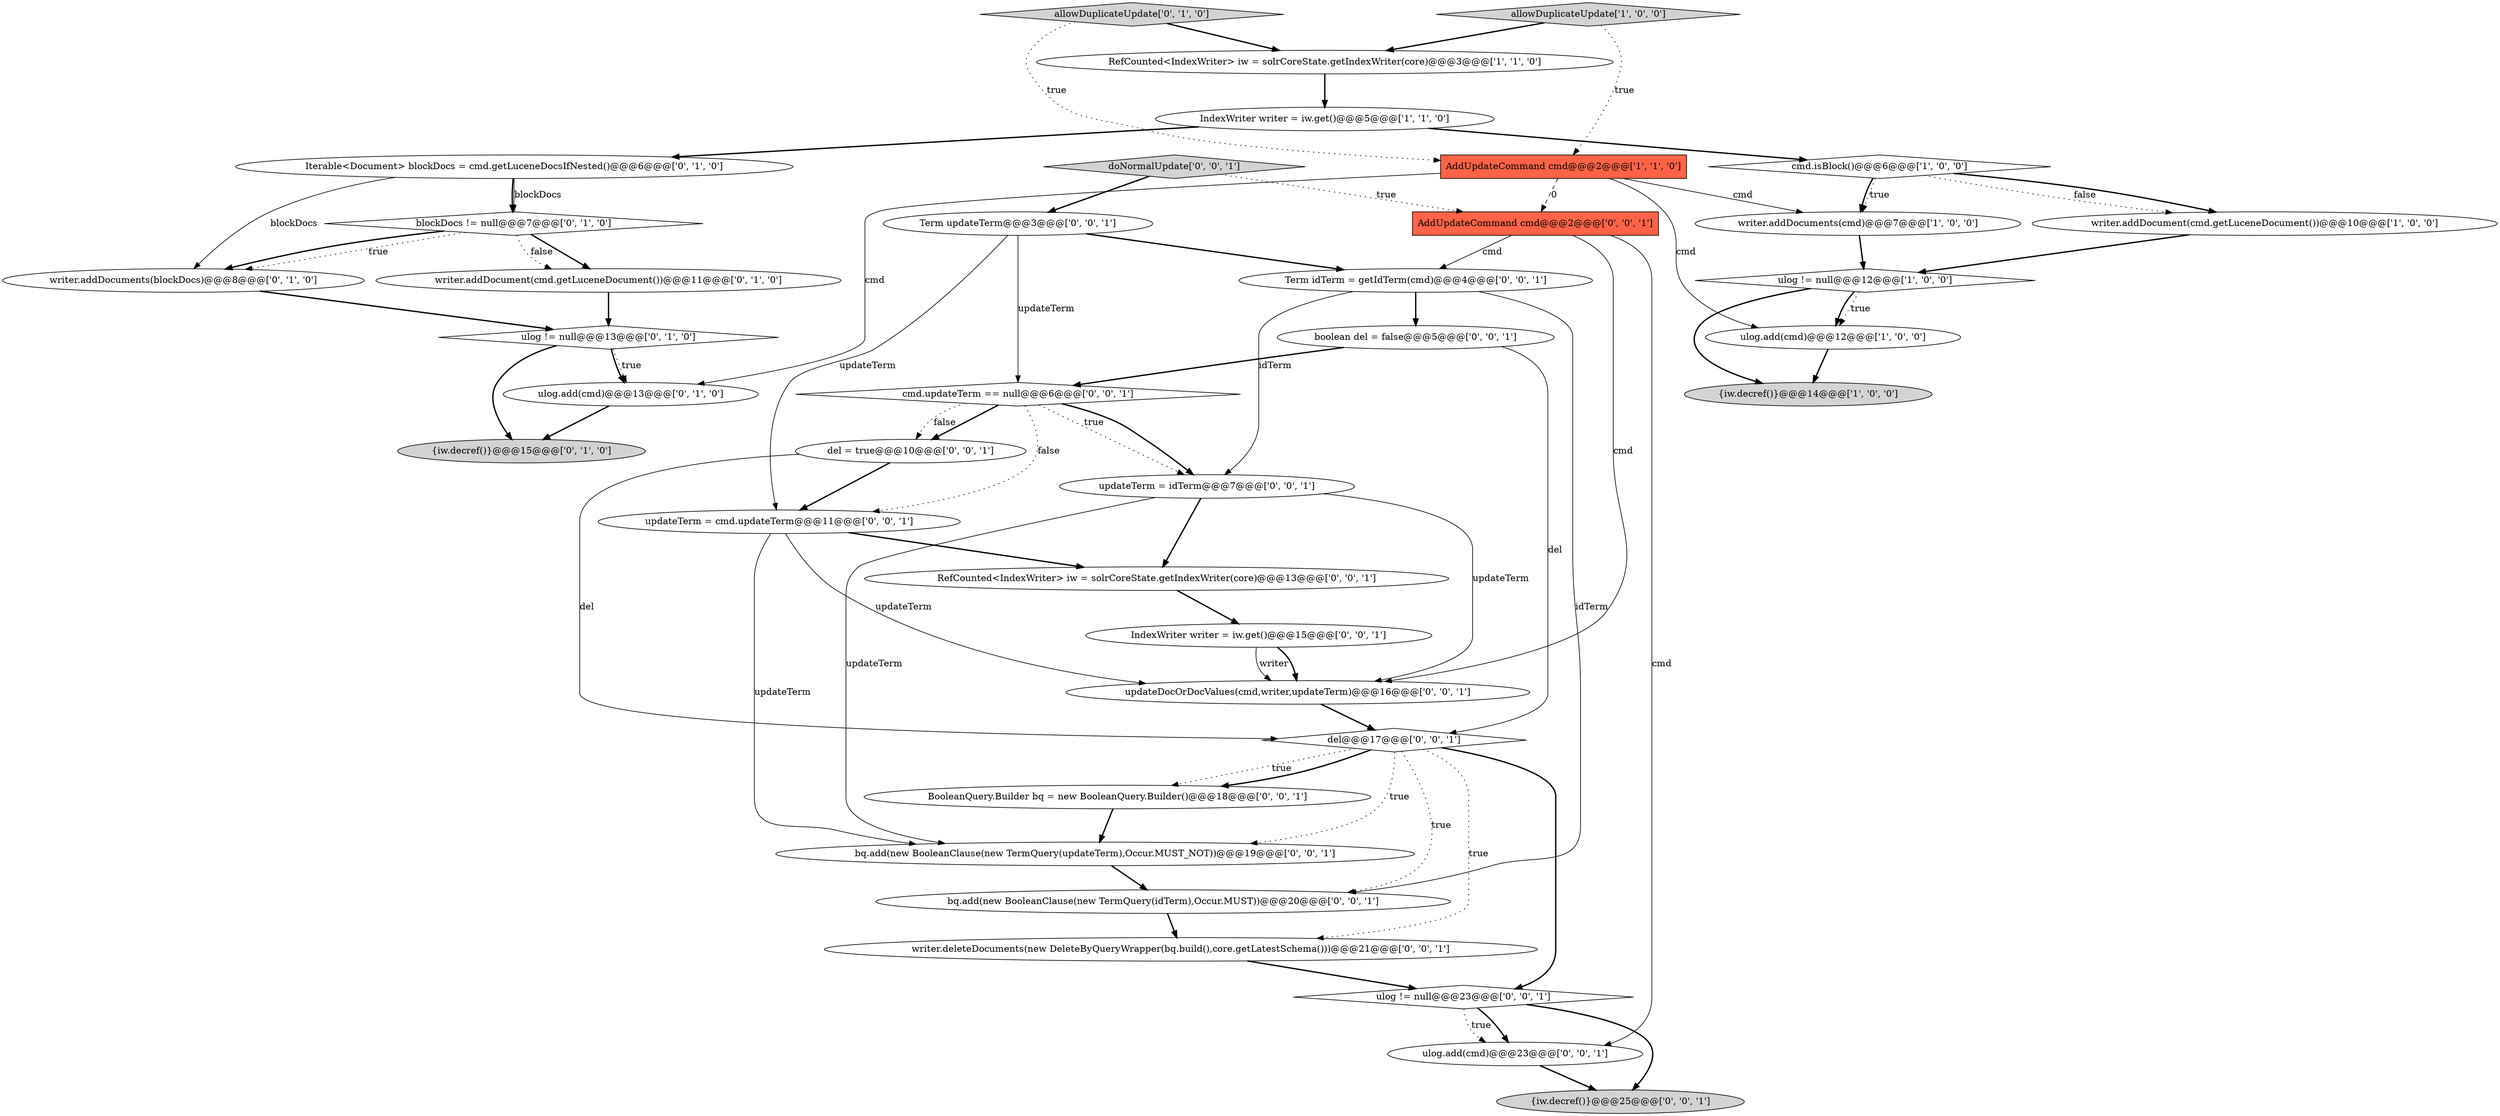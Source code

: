 digraph {
5 [style = filled, label = "writer.addDocument(cmd.getLuceneDocument())@@@10@@@['1', '0', '0']", fillcolor = white, shape = ellipse image = "AAA0AAABBB1BBB"];
8 [style = filled, label = "{iw.decref()}@@@14@@@['1', '0', '0']", fillcolor = lightgray, shape = ellipse image = "AAA0AAABBB1BBB"];
36 [style = filled, label = "RefCounted<IndexWriter> iw = solrCoreState.getIndexWriter(core)@@@13@@@['0', '0', '1']", fillcolor = white, shape = ellipse image = "AAA0AAABBB3BBB"];
1 [style = filled, label = "ulog.add(cmd)@@@12@@@['1', '0', '0']", fillcolor = white, shape = ellipse image = "AAA0AAABBB1BBB"];
27 [style = filled, label = "AddUpdateCommand cmd@@@2@@@['0', '0', '1']", fillcolor = tomato, shape = box image = "AAA0AAABBB3BBB"];
7 [style = filled, label = "ulog != null@@@12@@@['1', '0', '0']", fillcolor = white, shape = diamond image = "AAA0AAABBB1BBB"];
37 [style = filled, label = "Term idTerm = getIdTerm(cmd)@@@4@@@['0', '0', '1']", fillcolor = white, shape = ellipse image = "AAA0AAABBB3BBB"];
30 [style = filled, label = "ulog != null@@@23@@@['0', '0', '1']", fillcolor = white, shape = diamond image = "AAA0AAABBB3BBB"];
25 [style = filled, label = "BooleanQuery.Builder bq = new BooleanQuery.Builder()@@@18@@@['0', '0', '1']", fillcolor = white, shape = ellipse image = "AAA0AAABBB3BBB"];
28 [style = filled, label = "ulog.add(cmd)@@@23@@@['0', '0', '1']", fillcolor = white, shape = ellipse image = "AAA0AAABBB3BBB"];
6 [style = filled, label = "AddUpdateCommand cmd@@@2@@@['1', '1', '0']", fillcolor = tomato, shape = box image = "AAA0AAABBB1BBB"];
23 [style = filled, label = "bq.add(new BooleanClause(new TermQuery(idTerm),Occur.MUST))@@@20@@@['0', '0', '1']", fillcolor = white, shape = ellipse image = "AAA0AAABBB3BBB"];
18 [style = filled, label = "bq.add(new BooleanClause(new TermQuery(updateTerm),Occur.MUST_NOT))@@@19@@@['0', '0', '1']", fillcolor = white, shape = ellipse image = "AAA0AAABBB3BBB"];
10 [style = filled, label = "{iw.decref()}@@@15@@@['0', '1', '0']", fillcolor = lightgray, shape = ellipse image = "AAA0AAABBB2BBB"];
26 [style = filled, label = "doNormalUpdate['0', '0', '1']", fillcolor = lightgray, shape = diamond image = "AAA0AAABBB3BBB"];
19 [style = filled, label = "del = true@@@10@@@['0', '0', '1']", fillcolor = white, shape = ellipse image = "AAA0AAABBB3BBB"];
0 [style = filled, label = "cmd.isBlock()@@@6@@@['1', '0', '0']", fillcolor = white, shape = diamond image = "AAA0AAABBB1BBB"];
24 [style = filled, label = "updateTerm = idTerm@@@7@@@['0', '0', '1']", fillcolor = white, shape = ellipse image = "AAA0AAABBB3BBB"];
33 [style = filled, label = "cmd.updateTerm == null@@@6@@@['0', '0', '1']", fillcolor = white, shape = diamond image = "AAA0AAABBB3BBB"];
20 [style = filled, label = "Term updateTerm@@@3@@@['0', '0', '1']", fillcolor = white, shape = ellipse image = "AAA0AAABBB3BBB"];
35 [style = filled, label = "updateDocOrDocValues(cmd,writer,updateTerm)@@@16@@@['0', '0', '1']", fillcolor = white, shape = ellipse image = "AAA0AAABBB3BBB"];
22 [style = filled, label = "updateTerm = cmd.updateTerm@@@11@@@['0', '0', '1']", fillcolor = white, shape = ellipse image = "AAA0AAABBB3BBB"];
14 [style = filled, label = "Iterable<Document> blockDocs = cmd.getLuceneDocsIfNested()@@@6@@@['0', '1', '0']", fillcolor = white, shape = ellipse image = "AAA0AAABBB2BBB"];
15 [style = filled, label = "blockDocs != null@@@7@@@['0', '1', '0']", fillcolor = white, shape = diamond image = "AAA0AAABBB2BBB"];
16 [style = filled, label = "writer.addDocuments(blockDocs)@@@8@@@['0', '1', '0']", fillcolor = white, shape = ellipse image = "AAA1AAABBB2BBB"];
2 [style = filled, label = "allowDuplicateUpdate['1', '0', '0']", fillcolor = lightgray, shape = diamond image = "AAA0AAABBB1BBB"];
3 [style = filled, label = "RefCounted<IndexWriter> iw = solrCoreState.getIndexWriter(core)@@@3@@@['1', '1', '0']", fillcolor = white, shape = ellipse image = "AAA0AAABBB1BBB"];
4 [style = filled, label = "writer.addDocuments(cmd)@@@7@@@['1', '0', '0']", fillcolor = white, shape = ellipse image = "AAA0AAABBB1BBB"];
12 [style = filled, label = "writer.addDocument(cmd.getLuceneDocument())@@@11@@@['0', '1', '0']", fillcolor = white, shape = ellipse image = "AAA0AAABBB2BBB"];
32 [style = filled, label = "writer.deleteDocuments(new DeleteByQueryWrapper(bq.build(),core.getLatestSchema()))@@@21@@@['0', '0', '1']", fillcolor = white, shape = ellipse image = "AAA0AAABBB3BBB"];
34 [style = filled, label = "boolean del = false@@@5@@@['0', '0', '1']", fillcolor = white, shape = ellipse image = "AAA0AAABBB3BBB"];
11 [style = filled, label = "ulog.add(cmd)@@@13@@@['0', '1', '0']", fillcolor = white, shape = ellipse image = "AAA0AAABBB2BBB"];
21 [style = filled, label = "del@@@17@@@['0', '0', '1']", fillcolor = white, shape = diamond image = "AAA0AAABBB3BBB"];
9 [style = filled, label = "IndexWriter writer = iw.get()@@@5@@@['1', '1', '0']", fillcolor = white, shape = ellipse image = "AAA0AAABBB1BBB"];
17 [style = filled, label = "ulog != null@@@13@@@['0', '1', '0']", fillcolor = white, shape = diamond image = "AAA0AAABBB2BBB"];
13 [style = filled, label = "allowDuplicateUpdate['0', '1', '0']", fillcolor = lightgray, shape = diamond image = "AAA0AAABBB2BBB"];
29 [style = filled, label = "{iw.decref()}@@@25@@@['0', '0', '1']", fillcolor = lightgray, shape = ellipse image = "AAA0AAABBB3BBB"];
31 [style = filled, label = "IndexWriter writer = iw.get()@@@15@@@['0', '0', '1']", fillcolor = white, shape = ellipse image = "AAA0AAABBB3BBB"];
20->33 [style = solid, label="updateTerm"];
33->22 [style = dotted, label="false"];
13->6 [style = dotted, label="true"];
6->27 [style = dashed, label="0"];
20->37 [style = bold, label=""];
23->32 [style = bold, label=""];
7->8 [style = bold, label=""];
0->4 [style = bold, label=""];
4->7 [style = bold, label=""];
30->28 [style = dotted, label="true"];
21->25 [style = dotted, label="true"];
21->18 [style = dotted, label="true"];
37->23 [style = solid, label="idTerm"];
15->12 [style = bold, label=""];
24->36 [style = bold, label=""];
31->35 [style = solid, label="writer"];
26->20 [style = bold, label=""];
1->8 [style = bold, label=""];
17->10 [style = bold, label=""];
6->4 [style = solid, label="cmd"];
21->30 [style = bold, label=""];
14->16 [style = solid, label="blockDocs"];
15->16 [style = dotted, label="true"];
33->24 [style = dotted, label="true"];
19->22 [style = bold, label=""];
34->33 [style = bold, label=""];
2->6 [style = dotted, label="true"];
7->1 [style = dotted, label="true"];
9->0 [style = bold, label=""];
21->23 [style = dotted, label="true"];
25->18 [style = bold, label=""];
6->11 [style = solid, label="cmd"];
30->29 [style = bold, label=""];
15->12 [style = dotted, label="false"];
24->18 [style = solid, label="updateTerm"];
2->3 [style = bold, label=""];
21->25 [style = bold, label=""];
31->35 [style = bold, label=""];
37->34 [style = bold, label=""];
12->17 [style = bold, label=""];
11->10 [style = bold, label=""];
34->21 [style = solid, label="del"];
19->21 [style = solid, label="del"];
36->31 [style = bold, label=""];
22->36 [style = bold, label=""];
3->9 [style = bold, label=""];
14->15 [style = solid, label="blockDocs"];
22->18 [style = solid, label="updateTerm"];
15->16 [style = bold, label=""];
9->14 [style = bold, label=""];
17->11 [style = bold, label=""];
35->21 [style = bold, label=""];
27->37 [style = solid, label="cmd"];
13->3 [style = bold, label=""];
33->19 [style = bold, label=""];
30->28 [style = bold, label=""];
28->29 [style = bold, label=""];
27->35 [style = solid, label="cmd"];
22->35 [style = solid, label="updateTerm"];
16->17 [style = bold, label=""];
7->1 [style = bold, label=""];
32->30 [style = bold, label=""];
0->4 [style = dotted, label="true"];
0->5 [style = bold, label=""];
17->11 [style = dotted, label="true"];
33->19 [style = dotted, label="false"];
24->35 [style = solid, label="updateTerm"];
33->24 [style = bold, label=""];
21->32 [style = dotted, label="true"];
27->28 [style = solid, label="cmd"];
14->15 [style = bold, label=""];
26->27 [style = dotted, label="true"];
6->1 [style = solid, label="cmd"];
0->5 [style = dotted, label="false"];
5->7 [style = bold, label=""];
37->24 [style = solid, label="idTerm"];
20->22 [style = solid, label="updateTerm"];
18->23 [style = bold, label=""];
}
